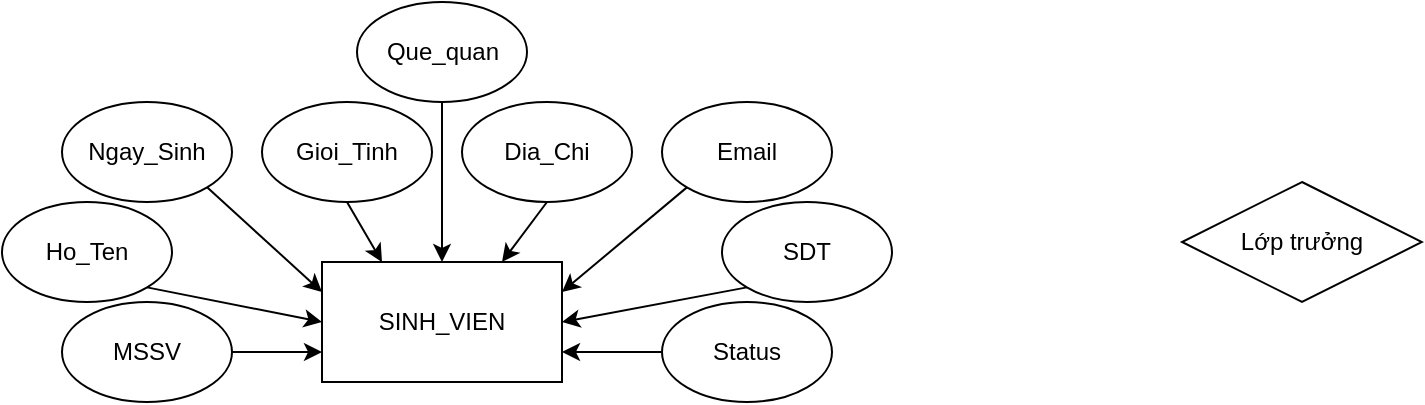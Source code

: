 <mxfile version="21.2.3" type="github">
  <diagram id="C5RBs43oDa-KdzZeNtuy" name="Page-1">
    <mxGraphModel dx="1050" dy="590" grid="1" gridSize="10" guides="1" tooltips="1" connect="1" arrows="1" fold="1" page="1" pageScale="1" pageWidth="1169" pageHeight="827" math="0" shadow="0">
      <root>
        <mxCell id="WIyWlLk6GJQsqaUBKTNV-0" />
        <mxCell id="WIyWlLk6GJQsqaUBKTNV-1" parent="WIyWlLk6GJQsqaUBKTNV-0" />
        <mxCell id="m1X8HX1gUMQzAYCHZsaK-8" style="edgeStyle=none;rounded=0;orthogonalLoop=1;jettySize=auto;html=1;exitX=1;exitY=0.5;exitDx=0;exitDy=0;entryX=0;entryY=0.75;entryDx=0;entryDy=0;" edge="1" parent="WIyWlLk6GJQsqaUBKTNV-1" source="Zs0k1_6YK3kXZUN5zw4k-58" target="m1X8HX1gUMQzAYCHZsaK-0">
          <mxGeometry relative="1" as="geometry" />
        </mxCell>
        <mxCell id="Zs0k1_6YK3kXZUN5zw4k-58" value="MSSV" style="ellipse;whiteSpace=wrap;html=1;" parent="WIyWlLk6GJQsqaUBKTNV-1" vertex="1">
          <mxGeometry x="330" y="270" width="85" height="50" as="geometry" />
        </mxCell>
        <mxCell id="m1X8HX1gUMQzAYCHZsaK-9" style="edgeStyle=none;rounded=0;orthogonalLoop=1;jettySize=auto;html=1;exitX=1;exitY=1;exitDx=0;exitDy=0;entryX=0;entryY=0.5;entryDx=0;entryDy=0;" edge="1" parent="WIyWlLk6GJQsqaUBKTNV-1" source="Zs0k1_6YK3kXZUN5zw4k-59" target="m1X8HX1gUMQzAYCHZsaK-0">
          <mxGeometry relative="1" as="geometry" />
        </mxCell>
        <mxCell id="Zs0k1_6YK3kXZUN5zw4k-59" value="Ho_Ten" style="ellipse;whiteSpace=wrap;html=1;" parent="WIyWlLk6GJQsqaUBKTNV-1" vertex="1">
          <mxGeometry x="300" y="220" width="85" height="50" as="geometry" />
        </mxCell>
        <mxCell id="m1X8HX1gUMQzAYCHZsaK-11" style="edgeStyle=none;rounded=0;orthogonalLoop=1;jettySize=auto;html=1;exitX=1;exitY=1;exitDx=0;exitDy=0;entryX=0;entryY=0.25;entryDx=0;entryDy=0;" edge="1" parent="WIyWlLk6GJQsqaUBKTNV-1" source="Zs0k1_6YK3kXZUN5zw4k-60" target="m1X8HX1gUMQzAYCHZsaK-0">
          <mxGeometry relative="1" as="geometry" />
        </mxCell>
        <mxCell id="Zs0k1_6YK3kXZUN5zw4k-60" value="Ngay_Sinh" style="ellipse;whiteSpace=wrap;html=1;" parent="WIyWlLk6GJQsqaUBKTNV-1" vertex="1">
          <mxGeometry x="330" y="170" width="85" height="50" as="geometry" />
        </mxCell>
        <mxCell id="m1X8HX1gUMQzAYCHZsaK-16" style="edgeStyle=none;rounded=0;orthogonalLoop=1;jettySize=auto;html=1;exitX=0.5;exitY=1;exitDx=0;exitDy=0;entryX=0.5;entryY=0;entryDx=0;entryDy=0;" edge="1" parent="WIyWlLk6GJQsqaUBKTNV-1" source="Zs0k1_6YK3kXZUN5zw4k-61" target="m1X8HX1gUMQzAYCHZsaK-0">
          <mxGeometry relative="1" as="geometry" />
        </mxCell>
        <mxCell id="Zs0k1_6YK3kXZUN5zw4k-61" value="Que_quan" style="ellipse;whiteSpace=wrap;html=1;" parent="WIyWlLk6GJQsqaUBKTNV-1" vertex="1">
          <mxGeometry x="477.5" y="120" width="85" height="50" as="geometry" />
        </mxCell>
        <mxCell id="m1X8HX1gUMQzAYCHZsaK-19" style="edgeStyle=none;rounded=0;orthogonalLoop=1;jettySize=auto;html=1;exitX=0;exitY=1;exitDx=0;exitDy=0;entryX=1;entryY=0.25;entryDx=0;entryDy=0;" edge="1" parent="WIyWlLk6GJQsqaUBKTNV-1" source="Zs0k1_6YK3kXZUN5zw4k-62" target="m1X8HX1gUMQzAYCHZsaK-0">
          <mxGeometry relative="1" as="geometry" />
        </mxCell>
        <mxCell id="Zs0k1_6YK3kXZUN5zw4k-62" value="Email" style="ellipse;whiteSpace=wrap;html=1;" parent="WIyWlLk6GJQsqaUBKTNV-1" vertex="1">
          <mxGeometry x="630" y="170" width="85" height="50" as="geometry" />
        </mxCell>
        <mxCell id="m1X8HX1gUMQzAYCHZsaK-20" style="edgeStyle=none;rounded=0;orthogonalLoop=1;jettySize=auto;html=1;exitX=0;exitY=1;exitDx=0;exitDy=0;entryX=1;entryY=0.5;entryDx=0;entryDy=0;" edge="1" parent="WIyWlLk6GJQsqaUBKTNV-1" source="Zs0k1_6YK3kXZUN5zw4k-63" target="m1X8HX1gUMQzAYCHZsaK-0">
          <mxGeometry relative="1" as="geometry" />
        </mxCell>
        <mxCell id="Zs0k1_6YK3kXZUN5zw4k-63" value="SDT" style="ellipse;whiteSpace=wrap;html=1;" parent="WIyWlLk6GJQsqaUBKTNV-1" vertex="1">
          <mxGeometry x="660" y="220" width="85" height="50" as="geometry" />
        </mxCell>
        <mxCell id="m1X8HX1gUMQzAYCHZsaK-0" value="SINH_VIEN" style="rounded=0;whiteSpace=wrap;html=1;" vertex="1" parent="WIyWlLk6GJQsqaUBKTNV-1">
          <mxGeometry x="460" y="250" width="120" height="60" as="geometry" />
        </mxCell>
        <mxCell id="m1X8HX1gUMQzAYCHZsaK-1" value="Lớp trưởng" style="rhombus;whiteSpace=wrap;html=1;" vertex="1" parent="WIyWlLk6GJQsqaUBKTNV-1">
          <mxGeometry x="890" y="210" width="120" height="60" as="geometry" />
        </mxCell>
        <mxCell id="m1X8HX1gUMQzAYCHZsaK-15" style="edgeStyle=none;rounded=0;orthogonalLoop=1;jettySize=auto;html=1;exitX=0.5;exitY=1;exitDx=0;exitDy=0;entryX=0.25;entryY=0;entryDx=0;entryDy=0;" edge="1" parent="WIyWlLk6GJQsqaUBKTNV-1" source="m1X8HX1gUMQzAYCHZsaK-2" target="m1X8HX1gUMQzAYCHZsaK-0">
          <mxGeometry relative="1" as="geometry" />
        </mxCell>
        <mxCell id="m1X8HX1gUMQzAYCHZsaK-2" value="Gioi_Tinh" style="ellipse;whiteSpace=wrap;html=1;" vertex="1" parent="WIyWlLk6GJQsqaUBKTNV-1">
          <mxGeometry x="430" y="170" width="85" height="50" as="geometry" />
        </mxCell>
        <mxCell id="m1X8HX1gUMQzAYCHZsaK-18" style="edgeStyle=none;rounded=0;orthogonalLoop=1;jettySize=auto;html=1;exitX=0.5;exitY=1;exitDx=0;exitDy=0;entryX=0.75;entryY=0;entryDx=0;entryDy=0;" edge="1" parent="WIyWlLk6GJQsqaUBKTNV-1" source="m1X8HX1gUMQzAYCHZsaK-3" target="m1X8HX1gUMQzAYCHZsaK-0">
          <mxGeometry relative="1" as="geometry" />
        </mxCell>
        <mxCell id="m1X8HX1gUMQzAYCHZsaK-3" value="Dia_Chi" style="ellipse;whiteSpace=wrap;html=1;" vertex="1" parent="WIyWlLk6GJQsqaUBKTNV-1">
          <mxGeometry x="530" y="170" width="85" height="50" as="geometry" />
        </mxCell>
        <mxCell id="m1X8HX1gUMQzAYCHZsaK-21" style="edgeStyle=none;rounded=0;orthogonalLoop=1;jettySize=auto;html=1;exitX=0;exitY=0.5;exitDx=0;exitDy=0;entryX=1;entryY=0.75;entryDx=0;entryDy=0;" edge="1" parent="WIyWlLk6GJQsqaUBKTNV-1" source="m1X8HX1gUMQzAYCHZsaK-4" target="m1X8HX1gUMQzAYCHZsaK-0">
          <mxGeometry relative="1" as="geometry" />
        </mxCell>
        <mxCell id="m1X8HX1gUMQzAYCHZsaK-4" value="Status" style="ellipse;whiteSpace=wrap;html=1;" vertex="1" parent="WIyWlLk6GJQsqaUBKTNV-1">
          <mxGeometry x="630" y="270" width="85" height="50" as="geometry" />
        </mxCell>
      </root>
    </mxGraphModel>
  </diagram>
</mxfile>
